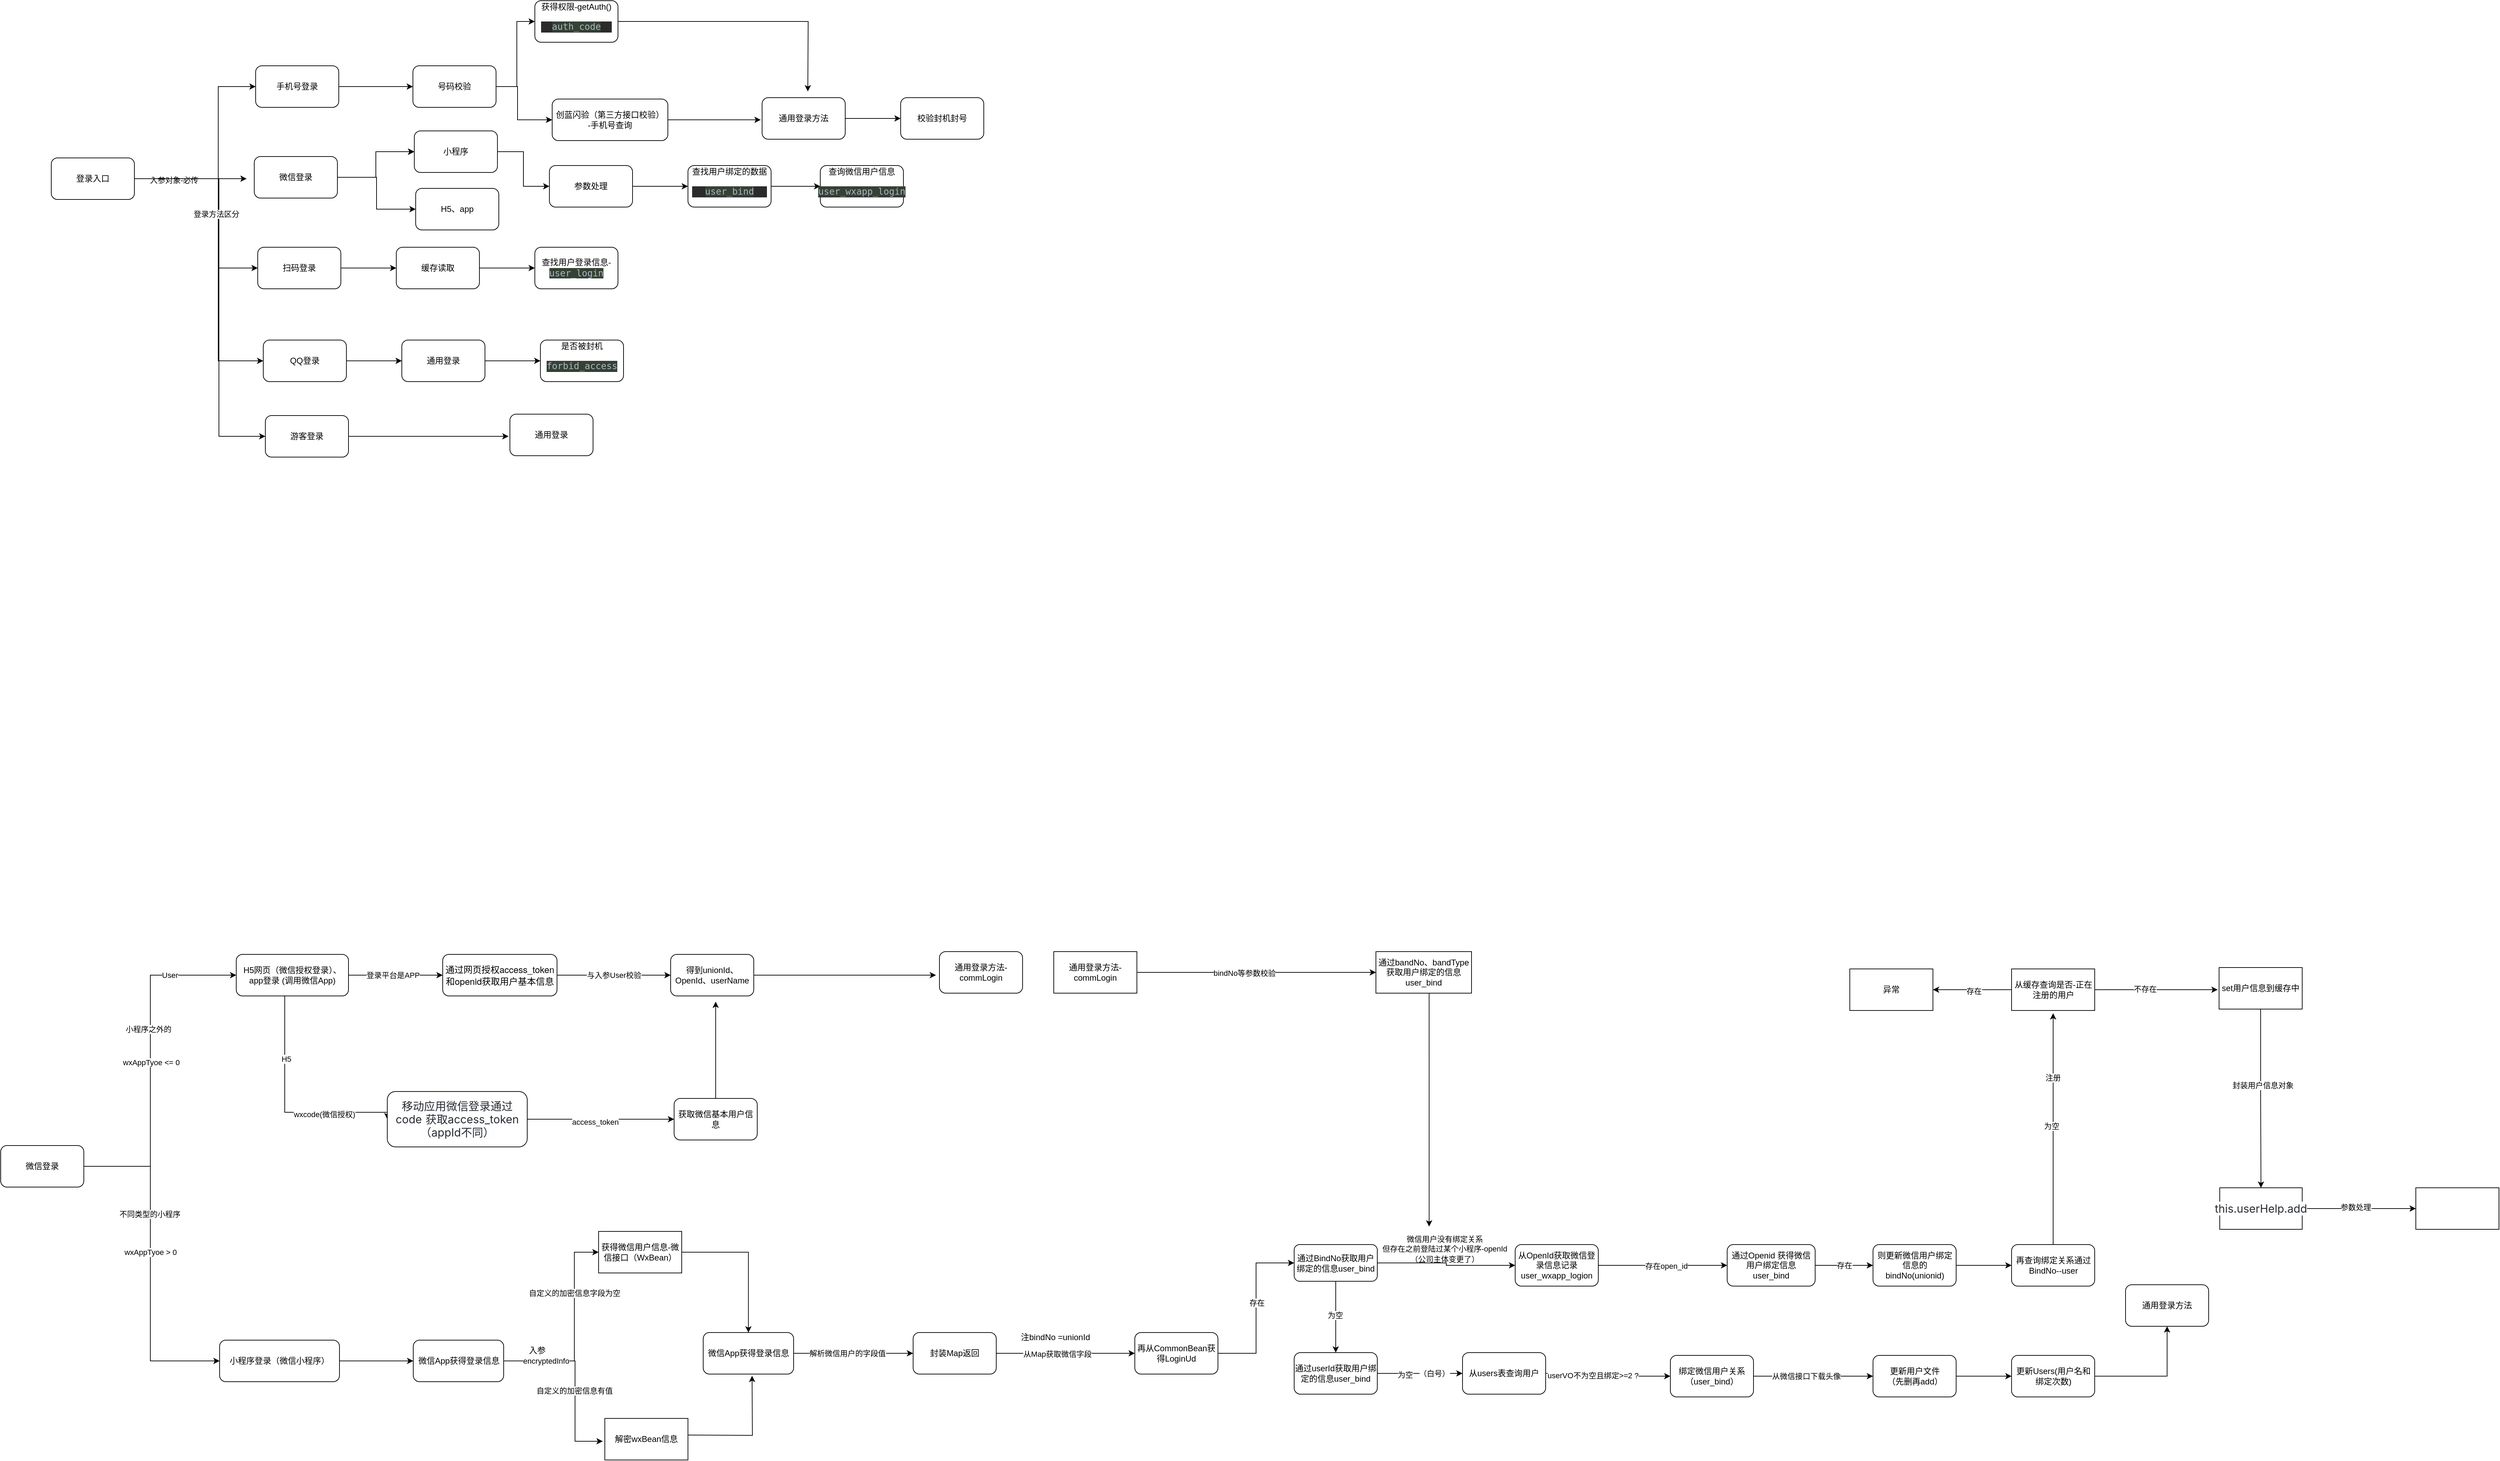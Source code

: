 <mxfile version="24.4.4" type="github">
  <diagram name="第 1 页" id="IZgFfTSHIUC8vvN_eHqE">
    <mxGraphModel dx="3585" dy="1965" grid="0" gridSize="10" guides="1" tooltips="1" connect="1" arrows="1" fold="1" page="0" pageScale="1" pageWidth="827" pageHeight="1169" math="0" shadow="0">
      <root>
        <mxCell id="0" />
        <mxCell id="1" parent="0" />
        <mxCell id="s-7A4ezLg-ZEzOZGVY8U-5" style="edgeStyle=orthogonalEdgeStyle;rounded=0;orthogonalLoop=1;jettySize=auto;html=1;entryX=0;entryY=0.5;entryDx=0;entryDy=0;" edge="1" parent="1" source="s-7A4ezLg-ZEzOZGVY8U-1" target="s-7A4ezLg-ZEzOZGVY8U-2">
          <mxGeometry relative="1" as="geometry">
            <Array as="points">
              <mxPoint x="358" y="349" />
              <mxPoint x="358" y="216" />
            </Array>
          </mxGeometry>
        </mxCell>
        <mxCell id="s-7A4ezLg-ZEzOZGVY8U-6" value="入参对象-必传" style="edgeLabel;html=1;align=center;verticalAlign=middle;resizable=0;points=[];" vertex="1" connectable="0" parent="s-7A4ezLg-ZEzOZGVY8U-5">
          <mxGeometry x="-0.636" y="3" relative="1" as="geometry">
            <mxPoint x="1" y="5" as="offset" />
          </mxGeometry>
        </mxCell>
        <mxCell id="s-7A4ezLg-ZEzOZGVY8U-9" style="edgeStyle=orthogonalEdgeStyle;rounded=0;orthogonalLoop=1;jettySize=auto;html=1;" edge="1" parent="1" source="s-7A4ezLg-ZEzOZGVY8U-1">
          <mxGeometry relative="1" as="geometry">
            <mxPoint x="399" y="349" as="targetPoint" />
          </mxGeometry>
        </mxCell>
        <mxCell id="s-7A4ezLg-ZEzOZGVY8U-11" style="edgeStyle=orthogonalEdgeStyle;rounded=0;orthogonalLoop=1;jettySize=auto;html=1;entryX=0;entryY=0.5;entryDx=0;entryDy=0;" edge="1" parent="1" source="s-7A4ezLg-ZEzOZGVY8U-1" target="s-7A4ezLg-ZEzOZGVY8U-10">
          <mxGeometry relative="1" as="geometry">
            <Array as="points">
              <mxPoint x="358" y="349" />
              <mxPoint x="358" y="478" />
            </Array>
          </mxGeometry>
        </mxCell>
        <mxCell id="s-7A4ezLg-ZEzOZGVY8U-14" style="edgeStyle=orthogonalEdgeStyle;rounded=0;orthogonalLoop=1;jettySize=auto;html=1;entryX=0;entryY=0.5;entryDx=0;entryDy=0;" edge="1" parent="1" source="s-7A4ezLg-ZEzOZGVY8U-1" target="s-7A4ezLg-ZEzOZGVY8U-12">
          <mxGeometry relative="1" as="geometry">
            <Array as="points">
              <mxPoint x="358" y="349" />
              <mxPoint x="358" y="612" />
            </Array>
          </mxGeometry>
        </mxCell>
        <mxCell id="s-7A4ezLg-ZEzOZGVY8U-15" style="edgeStyle=orthogonalEdgeStyle;rounded=0;orthogonalLoop=1;jettySize=auto;html=1;entryX=0;entryY=0.5;entryDx=0;entryDy=0;" edge="1" parent="1" source="s-7A4ezLg-ZEzOZGVY8U-1" target="s-7A4ezLg-ZEzOZGVY8U-13">
          <mxGeometry relative="1" as="geometry">
            <Array as="points">
              <mxPoint x="359" y="349" />
              <mxPoint x="359" y="721" />
            </Array>
          </mxGeometry>
        </mxCell>
        <mxCell id="s-7A4ezLg-ZEzOZGVY8U-37" value="登录方法区分" style="edgeLabel;html=1;align=center;verticalAlign=middle;resizable=0;points=[];" vertex="1" connectable="0" parent="s-7A4ezLg-ZEzOZGVY8U-15">
          <mxGeometry x="-0.383" y="-4" relative="1" as="geometry">
            <mxPoint as="offset" />
          </mxGeometry>
        </mxCell>
        <mxCell id="s-7A4ezLg-ZEzOZGVY8U-1" value="登录入口" style="rounded=1;whiteSpace=wrap;html=1;" vertex="1" parent="1">
          <mxGeometry x="117" y="319" width="120" height="60" as="geometry" />
        </mxCell>
        <mxCell id="s-7A4ezLg-ZEzOZGVY8U-17" value="" style="edgeStyle=orthogonalEdgeStyle;rounded=0;orthogonalLoop=1;jettySize=auto;html=1;" edge="1" parent="1" source="s-7A4ezLg-ZEzOZGVY8U-2" target="s-7A4ezLg-ZEzOZGVY8U-16">
          <mxGeometry relative="1" as="geometry" />
        </mxCell>
        <object label="手机号登录" commonLoginByPhone="手机登录方法入口" id="s-7A4ezLg-ZEzOZGVY8U-2">
          <mxCell style="whiteSpace=wrap;html=1;rounded=1;" vertex="1" parent="1">
            <mxGeometry x="412" y="186" width="120" height="60" as="geometry" />
          </mxCell>
        </object>
        <mxCell id="s-7A4ezLg-ZEzOZGVY8U-22" value="" style="edgeStyle=orthogonalEdgeStyle;rounded=0;orthogonalLoop=1;jettySize=auto;html=1;" edge="1" parent="1" source="s-7A4ezLg-ZEzOZGVY8U-8" target="s-7A4ezLg-ZEzOZGVY8U-21">
          <mxGeometry relative="1" as="geometry" />
        </mxCell>
        <mxCell id="s-7A4ezLg-ZEzOZGVY8U-23" value="" style="edgeStyle=orthogonalEdgeStyle;rounded=0;orthogonalLoop=1;jettySize=auto;html=1;" edge="1" parent="1" source="s-7A4ezLg-ZEzOZGVY8U-8" target="s-7A4ezLg-ZEzOZGVY8U-21">
          <mxGeometry relative="1" as="geometry" />
        </mxCell>
        <mxCell id="s-7A4ezLg-ZEzOZGVY8U-24" value="" style="edgeStyle=orthogonalEdgeStyle;rounded=0;orthogonalLoop=1;jettySize=auto;html=1;" edge="1" parent="1" source="s-7A4ezLg-ZEzOZGVY8U-8" target="s-7A4ezLg-ZEzOZGVY8U-21">
          <mxGeometry relative="1" as="geometry" />
        </mxCell>
        <mxCell id="s-7A4ezLg-ZEzOZGVY8U-26" style="edgeStyle=orthogonalEdgeStyle;rounded=0;orthogonalLoop=1;jettySize=auto;html=1;entryX=0;entryY=0.5;entryDx=0;entryDy=0;" edge="1" parent="1" source="s-7A4ezLg-ZEzOZGVY8U-8" target="s-7A4ezLg-ZEzOZGVY8U-25">
          <mxGeometry relative="1" as="geometry" />
        </mxCell>
        <mxCell id="s-7A4ezLg-ZEzOZGVY8U-8" value="微信登录" style="rounded=1;whiteSpace=wrap;html=1;" vertex="1" parent="1">
          <mxGeometry x="410" y="317" width="120" height="60" as="geometry" />
        </mxCell>
        <mxCell id="s-7A4ezLg-ZEzOZGVY8U-30" value="" style="edgeStyle=orthogonalEdgeStyle;rounded=0;orthogonalLoop=1;jettySize=auto;html=1;" edge="1" parent="1" source="s-7A4ezLg-ZEzOZGVY8U-10" target="s-7A4ezLg-ZEzOZGVY8U-29">
          <mxGeometry relative="1" as="geometry" />
        </mxCell>
        <mxCell id="s-7A4ezLg-ZEzOZGVY8U-10" value="扫码登录" style="rounded=1;whiteSpace=wrap;html=1;" vertex="1" parent="1">
          <mxGeometry x="415" y="448" width="120" height="60" as="geometry" />
        </mxCell>
        <mxCell id="s-7A4ezLg-ZEzOZGVY8U-34" value="" style="edgeStyle=orthogonalEdgeStyle;rounded=0;orthogonalLoop=1;jettySize=auto;html=1;" edge="1" parent="1" source="s-7A4ezLg-ZEzOZGVY8U-12" target="s-7A4ezLg-ZEzOZGVY8U-33">
          <mxGeometry relative="1" as="geometry" />
        </mxCell>
        <mxCell id="s-7A4ezLg-ZEzOZGVY8U-12" value="QQ登录" style="rounded=1;whiteSpace=wrap;html=1;" vertex="1" parent="1">
          <mxGeometry x="423" y="582" width="120" height="60" as="geometry" />
        </mxCell>
        <mxCell id="s-7A4ezLg-ZEzOZGVY8U-38" style="edgeStyle=orthogonalEdgeStyle;rounded=0;orthogonalLoop=1;jettySize=auto;html=1;" edge="1" parent="1" source="s-7A4ezLg-ZEzOZGVY8U-13">
          <mxGeometry relative="1" as="geometry">
            <mxPoint x="777" y="721" as="targetPoint" />
          </mxGeometry>
        </mxCell>
        <mxCell id="s-7A4ezLg-ZEzOZGVY8U-13" value="游客登录" style="rounded=1;whiteSpace=wrap;html=1;" vertex="1" parent="1">
          <mxGeometry x="426" y="691" width="120" height="60" as="geometry" />
        </mxCell>
        <mxCell id="s-7A4ezLg-ZEzOZGVY8U-19" value="" style="edgeStyle=orthogonalEdgeStyle;rounded=0;orthogonalLoop=1;jettySize=auto;html=1;" edge="1" parent="1" source="s-7A4ezLg-ZEzOZGVY8U-16" target="s-7A4ezLg-ZEzOZGVY8U-18">
          <mxGeometry relative="1" as="geometry">
            <Array as="points">
              <mxPoint x="789" y="216" />
              <mxPoint x="789" y="122" />
            </Array>
          </mxGeometry>
        </mxCell>
        <mxCell id="s-7A4ezLg-ZEzOZGVY8U-41" style="edgeStyle=orthogonalEdgeStyle;rounded=0;orthogonalLoop=1;jettySize=auto;html=1;" edge="1" parent="1" source="s-7A4ezLg-ZEzOZGVY8U-16" target="s-7A4ezLg-ZEzOZGVY8U-40">
          <mxGeometry relative="1" as="geometry">
            <Array as="points">
              <mxPoint x="790" y="216" />
              <mxPoint x="790" y="264" />
            </Array>
          </mxGeometry>
        </mxCell>
        <mxCell id="s-7A4ezLg-ZEzOZGVY8U-16" value="号码校验" style="whiteSpace=wrap;html=1;rounded=1;" vertex="1" parent="1">
          <mxGeometry x="639" y="186" width="120" height="60" as="geometry" />
        </mxCell>
        <mxCell id="s-7A4ezLg-ZEzOZGVY8U-42" style="edgeStyle=orthogonalEdgeStyle;rounded=0;orthogonalLoop=1;jettySize=auto;html=1;" edge="1" parent="1" source="s-7A4ezLg-ZEzOZGVY8U-18">
          <mxGeometry relative="1" as="geometry">
            <mxPoint x="1209" y="223" as="targetPoint" />
          </mxGeometry>
        </mxCell>
        <mxCell id="s-7A4ezLg-ZEzOZGVY8U-18" value="获得权限-getAuth()&lt;br&gt;&lt;pre style=&quot;background-color:#2b2b2b;color:#a9b7c6;font-family:&#39;JetBrains Mono&#39;,monospace;font-size:9.8pt;&quot;&gt;&lt;span style=&quot;background-color:#364135;&quot;&gt;auth_code&lt;/span&gt;&lt;/pre&gt;" style="whiteSpace=wrap;html=1;rounded=1;" vertex="1" parent="1">
          <mxGeometry x="815" y="92" width="120" height="60" as="geometry" />
        </mxCell>
        <mxCell id="s-7A4ezLg-ZEzOZGVY8U-28" value="" style="edgeStyle=orthogonalEdgeStyle;rounded=0;orthogonalLoop=1;jettySize=auto;html=1;" edge="1" parent="1" source="s-7A4ezLg-ZEzOZGVY8U-21" target="s-7A4ezLg-ZEzOZGVY8U-27">
          <mxGeometry relative="1" as="geometry" />
        </mxCell>
        <mxCell id="s-7A4ezLg-ZEzOZGVY8U-21" value="小程序" style="whiteSpace=wrap;html=1;rounded=1;" vertex="1" parent="1">
          <mxGeometry x="641" y="280" width="120" height="60" as="geometry" />
        </mxCell>
        <mxCell id="s-7A4ezLg-ZEzOZGVY8U-25" value="H5、app" style="whiteSpace=wrap;html=1;rounded=1;" vertex="1" parent="1">
          <mxGeometry x="643" y="363" width="120" height="60" as="geometry" />
        </mxCell>
        <mxCell id="s-7A4ezLg-ZEzOZGVY8U-48" value="" style="edgeStyle=orthogonalEdgeStyle;rounded=0;orthogonalLoop=1;jettySize=auto;html=1;" edge="1" parent="1" source="s-7A4ezLg-ZEzOZGVY8U-27" target="s-7A4ezLg-ZEzOZGVY8U-47">
          <mxGeometry relative="1" as="geometry" />
        </mxCell>
        <mxCell id="s-7A4ezLg-ZEzOZGVY8U-27" value="参数处理" style="whiteSpace=wrap;html=1;rounded=1;" vertex="1" parent="1">
          <mxGeometry x="836" y="330" width="120" height="60" as="geometry" />
        </mxCell>
        <mxCell id="s-7A4ezLg-ZEzOZGVY8U-32" value="" style="edgeStyle=orthogonalEdgeStyle;rounded=0;orthogonalLoop=1;jettySize=auto;html=1;" edge="1" parent="1" source="s-7A4ezLg-ZEzOZGVY8U-29" target="s-7A4ezLg-ZEzOZGVY8U-31">
          <mxGeometry relative="1" as="geometry" />
        </mxCell>
        <mxCell id="s-7A4ezLg-ZEzOZGVY8U-29" value="缓存读取" style="whiteSpace=wrap;html=1;rounded=1;" vertex="1" parent="1">
          <mxGeometry x="615" y="448" width="120" height="60" as="geometry" />
        </mxCell>
        <mxCell id="s-7A4ezLg-ZEzOZGVY8U-31" value="查找用户登录信息-&lt;span style=&quot;background-color: rgb(54, 65, 53); color: rgb(169, 183, 198); font-family: &amp;quot;JetBrains Mono&amp;quot;, monospace; font-size: 9.8pt;&quot;&gt;user_login&lt;/span&gt;" style="whiteSpace=wrap;html=1;rounded=1;" vertex="1" parent="1">
          <mxGeometry x="815" y="448" width="120" height="60" as="geometry" />
        </mxCell>
        <mxCell id="s-7A4ezLg-ZEzOZGVY8U-36" value="" style="edgeStyle=orthogonalEdgeStyle;rounded=0;orthogonalLoop=1;jettySize=auto;html=1;" edge="1" parent="1" source="s-7A4ezLg-ZEzOZGVY8U-33" target="s-7A4ezLg-ZEzOZGVY8U-35">
          <mxGeometry relative="1" as="geometry" />
        </mxCell>
        <object label="通用登录" appUserService.commonLogin="公共、通用登录方法" id="s-7A4ezLg-ZEzOZGVY8U-33">
          <mxCell style="whiteSpace=wrap;html=1;rounded=1;" vertex="1" parent="1">
            <mxGeometry x="623" y="582" width="120" height="60" as="geometry" />
          </mxCell>
        </object>
        <object label="是否被封机&lt;div&gt;&lt;pre style=&quot;background-color:#2b2b2b;color:#a9b7c6;font-family:&#39;JetBrains Mono&#39;,monospace;font-size:9.8pt;&quot;&gt;&lt;span style=&quot;background-color:#364135;&quot;&gt;forbid_access&lt;/span&gt;&lt;/pre&gt;&lt;/div&gt;" appUserService.existForbidAccess="查询是否被封机" id="s-7A4ezLg-ZEzOZGVY8U-35">
          <mxCell style="whiteSpace=wrap;html=1;rounded=1;" vertex="1" parent="1">
            <mxGeometry x="823" y="582" width="120" height="60" as="geometry" />
          </mxCell>
        </object>
        <object label="通用登录" appUserService.commonLogin="公共、通用登录方法" id="s-7A4ezLg-ZEzOZGVY8U-39">
          <mxCell style="whiteSpace=wrap;html=1;rounded=1;" vertex="1" parent="1">
            <mxGeometry x="779" y="689" width="120" height="60" as="geometry" />
          </mxCell>
        </object>
        <mxCell id="s-7A4ezLg-ZEzOZGVY8U-43" style="edgeStyle=orthogonalEdgeStyle;rounded=0;orthogonalLoop=1;jettySize=auto;html=1;" edge="1" parent="1" source="s-7A4ezLg-ZEzOZGVY8U-40">
          <mxGeometry relative="1" as="geometry">
            <mxPoint x="1141" y="264" as="targetPoint" />
          </mxGeometry>
        </mxCell>
        <mxCell id="s-7A4ezLg-ZEzOZGVY8U-40" value="创蓝闪验（第三方接口校验）&lt;br&gt;-手机号查询" style="whiteSpace=wrap;html=1;rounded=1;" vertex="1" parent="1">
          <mxGeometry x="840" y="234" width="167" height="60" as="geometry" />
        </mxCell>
        <mxCell id="s-7A4ezLg-ZEzOZGVY8U-46" value="" style="edgeStyle=orthogonalEdgeStyle;rounded=0;orthogonalLoop=1;jettySize=auto;html=1;" edge="1" parent="1" source="s-7A4ezLg-ZEzOZGVY8U-44" target="s-7A4ezLg-ZEzOZGVY8U-45">
          <mxGeometry relative="1" as="geometry" />
        </mxCell>
        <mxCell id="s-7A4ezLg-ZEzOZGVY8U-44" value="通用登录方法" style="whiteSpace=wrap;html=1;rounded=1;" vertex="1" parent="1">
          <mxGeometry x="1143" y="232" width="120" height="60" as="geometry" />
        </mxCell>
        <mxCell id="s-7A4ezLg-ZEzOZGVY8U-45" value="校验封机封号" style="whiteSpace=wrap;html=1;rounded=1;" vertex="1" parent="1">
          <mxGeometry x="1343" y="232" width="120" height="60" as="geometry" />
        </mxCell>
        <mxCell id="s-7A4ezLg-ZEzOZGVY8U-50" value="" style="edgeStyle=orthogonalEdgeStyle;rounded=0;orthogonalLoop=1;jettySize=auto;html=1;" edge="1" parent="1" source="s-7A4ezLg-ZEzOZGVY8U-47" target="s-7A4ezLg-ZEzOZGVY8U-49">
          <mxGeometry relative="1" as="geometry" />
        </mxCell>
        <mxCell id="s-7A4ezLg-ZEzOZGVY8U-47" value="查找用户绑定的数据&lt;br&gt;&lt;pre style=&quot;background-color:#2b2b2b;color:#a9b7c6;font-family:&#39;JetBrains Mono&#39;,monospace;font-size:9.8pt;&quot;&gt;&lt;span style=&quot;background-color:#364135;&quot;&gt;user_bind&lt;/span&gt;&lt;/pre&gt;" style="whiteSpace=wrap;html=1;rounded=1;" vertex="1" parent="1">
          <mxGeometry x="1036" y="330" width="120" height="60" as="geometry" />
        </mxCell>
        <mxCell id="s-7A4ezLg-ZEzOZGVY8U-49" value="查询微信用户信息&lt;div&gt;&lt;pre style=&quot;background-color:#2b2b2b;color:#a9b7c6;font-family:&#39;JetBrains Mono&#39;,monospace;font-size:9.8pt;&quot;&gt;&lt;span style=&quot;background-color:#364135;&quot;&gt;user_wxapp_login&lt;/span&gt;&lt;/pre&gt;&lt;/div&gt;" style="whiteSpace=wrap;html=1;rounded=1;" vertex="1" parent="1">
          <mxGeometry x="1227" y="330" width="120" height="60" as="geometry" />
        </mxCell>
        <mxCell id="s-7A4ezLg-ZEzOZGVY8U-53" style="edgeStyle=orthogonalEdgeStyle;rounded=0;orthogonalLoop=1;jettySize=auto;html=1;entryX=0;entryY=0.5;entryDx=0;entryDy=0;" edge="1" parent="1" source="s-7A4ezLg-ZEzOZGVY8U-51" target="s-7A4ezLg-ZEzOZGVY8U-55">
          <mxGeometry relative="1" as="geometry">
            <mxPoint x="370" y="1500" as="targetPoint" />
            <Array as="points">
              <mxPoint x="260" y="1775" />
              <mxPoint x="260" y="1499" />
            </Array>
          </mxGeometry>
        </mxCell>
        <mxCell id="s-7A4ezLg-ZEzOZGVY8U-58" value="wxAppTyoe &amp;lt;= 0" style="edgeLabel;html=1;align=center;verticalAlign=middle;resizable=0;points=[];" vertex="1" connectable="0" parent="s-7A4ezLg-ZEzOZGVY8U-53">
          <mxGeometry x="-0.113" y="1" relative="1" as="geometry">
            <mxPoint x="2" y="-26" as="offset" />
          </mxGeometry>
        </mxCell>
        <mxCell id="s-7A4ezLg-ZEzOZGVY8U-60" value="User" style="edgeLabel;html=1;align=center;verticalAlign=middle;resizable=0;points=[];" vertex="1" connectable="0" parent="s-7A4ezLg-ZEzOZGVY8U-53">
          <mxGeometry x="0.612" relative="1" as="geometry">
            <mxPoint as="offset" />
          </mxGeometry>
        </mxCell>
        <mxCell id="s-7A4ezLg-ZEzOZGVY8U-136" value="小程序之外的" style="edgeLabel;html=1;align=center;verticalAlign=middle;resizable=0;points=[];" vertex="1" connectable="0" parent="s-7A4ezLg-ZEzOZGVY8U-53">
          <mxGeometry x="0.032" y="1" relative="1" as="geometry">
            <mxPoint x="-2" y="-38" as="offset" />
          </mxGeometry>
        </mxCell>
        <mxCell id="s-7A4ezLg-ZEzOZGVY8U-141" style="edgeStyle=orthogonalEdgeStyle;rounded=0;orthogonalLoop=1;jettySize=auto;html=1;entryX=0;entryY=0.5;entryDx=0;entryDy=0;" edge="1" parent="1" source="s-7A4ezLg-ZEzOZGVY8U-51" target="s-7A4ezLg-ZEzOZGVY8U-54">
          <mxGeometry relative="1" as="geometry">
            <Array as="points">
              <mxPoint x="260" y="1775" />
              <mxPoint x="260" y="2056" />
            </Array>
          </mxGeometry>
        </mxCell>
        <mxCell id="s-7A4ezLg-ZEzOZGVY8U-143" value="wxAppTyoe &amp;gt; 0" style="edgeLabel;html=1;align=center;verticalAlign=middle;resizable=0;points=[];" vertex="1" connectable="0" parent="s-7A4ezLg-ZEzOZGVY8U-141">
          <mxGeometry x="-0.078" relative="1" as="geometry">
            <mxPoint as="offset" />
          </mxGeometry>
        </mxCell>
        <mxCell id="s-7A4ezLg-ZEzOZGVY8U-144" value="不同类型的小程序" style="edgeLabel;html=1;align=center;verticalAlign=middle;resizable=0;points=[];" vertex="1" connectable="0" parent="s-7A4ezLg-ZEzOZGVY8U-141">
          <mxGeometry x="-0.308" y="-1" relative="1" as="geometry">
            <mxPoint as="offset" />
          </mxGeometry>
        </mxCell>
        <mxCell id="s-7A4ezLg-ZEzOZGVY8U-51" value="微信登录" style="rounded=1;whiteSpace=wrap;html=1;" vertex="1" parent="1">
          <mxGeometry x="44" y="1745" width="120" height="60" as="geometry" />
        </mxCell>
        <mxCell id="s-7A4ezLg-ZEzOZGVY8U-62" value="" style="edgeStyle=orthogonalEdgeStyle;rounded=0;orthogonalLoop=1;jettySize=auto;html=1;" edge="1" parent="1" source="s-7A4ezLg-ZEzOZGVY8U-54" target="s-7A4ezLg-ZEzOZGVY8U-61">
          <mxGeometry relative="1" as="geometry" />
        </mxCell>
        <object label="小程序登录（微信小程序）" commonLoginWxappByWx="微信小程序" id="s-7A4ezLg-ZEzOZGVY8U-54">
          <mxCell style="rounded=1;whiteSpace=wrap;html=1;" vertex="1" parent="1">
            <mxGeometry x="360" y="2026" width="173" height="60" as="geometry" />
          </mxCell>
        </object>
        <mxCell id="s-7A4ezLg-ZEzOZGVY8U-120" value="" style="edgeStyle=orthogonalEdgeStyle;rounded=0;orthogonalLoop=1;jettySize=auto;html=1;" edge="1" parent="1" source="s-7A4ezLg-ZEzOZGVY8U-55" target="s-7A4ezLg-ZEzOZGVY8U-119">
          <mxGeometry relative="1" as="geometry" />
        </mxCell>
        <mxCell id="s-7A4ezLg-ZEzOZGVY8U-121" value="登录平台是APP" style="edgeLabel;html=1;align=center;verticalAlign=middle;resizable=0;points=[];" vertex="1" connectable="0" parent="s-7A4ezLg-ZEzOZGVY8U-120">
          <mxGeometry x="-0.067" relative="1" as="geometry">
            <mxPoint as="offset" />
          </mxGeometry>
        </mxCell>
        <mxCell id="s-7A4ezLg-ZEzOZGVY8U-124" style="edgeStyle=orthogonalEdgeStyle;rounded=0;orthogonalLoop=1;jettySize=auto;html=1;entryX=0;entryY=0.5;entryDx=0;entryDy=0;" edge="1" parent="1" source="s-7A4ezLg-ZEzOZGVY8U-55" target="s-7A4ezLg-ZEzOZGVY8U-126">
          <mxGeometry relative="1" as="geometry">
            <mxPoint x="486" y="1690" as="targetPoint" />
            <Array as="points">
              <mxPoint x="454" y="1697" />
            </Array>
          </mxGeometry>
        </mxCell>
        <mxCell id="s-7A4ezLg-ZEzOZGVY8U-127" value="wxcode(微信授权)" style="edgeLabel;html=1;align=center;verticalAlign=middle;resizable=0;points=[];" vertex="1" connectable="0" parent="s-7A4ezLg-ZEzOZGVY8U-124">
          <mxGeometry x="0.377" y="-3" relative="1" as="geometry">
            <mxPoint as="offset" />
          </mxGeometry>
        </mxCell>
        <mxCell id="s-7A4ezLg-ZEzOZGVY8U-128" value="H5" style="edgeLabel;html=1;align=center;verticalAlign=middle;resizable=0;points=[];" vertex="1" connectable="0" parent="s-7A4ezLg-ZEzOZGVY8U-124">
          <mxGeometry x="-0.442" y="2" relative="1" as="geometry">
            <mxPoint as="offset" />
          </mxGeometry>
        </mxCell>
        <object label="H5网页（微信授权登录）、app登录 (调用微信App)" commonLoginByWx="微信App登录" id="s-7A4ezLg-ZEzOZGVY8U-55">
          <mxCell style="rounded=1;whiteSpace=wrap;html=1;" vertex="1" parent="1">
            <mxGeometry x="384" y="1469" width="162" height="60" as="geometry" />
          </mxCell>
        </object>
        <mxCell id="s-7A4ezLg-ZEzOZGVY8U-64" value="" style="edgeStyle=orthogonalEdgeStyle;rounded=0;orthogonalLoop=1;jettySize=auto;html=1;" edge="1" parent="1" source="s-7A4ezLg-ZEzOZGVY8U-61" target="s-7A4ezLg-ZEzOZGVY8U-63">
          <mxGeometry relative="1" as="geometry">
            <Array as="points">
              <mxPoint x="872" y="2056" />
              <mxPoint x="872" y="1899" />
            </Array>
          </mxGeometry>
        </mxCell>
        <mxCell id="s-7A4ezLg-ZEzOZGVY8U-66" value="自定义的加密信息字段为空" style="edgeLabel;html=1;align=center;verticalAlign=middle;resizable=0;points=[];" vertex="1" connectable="0" parent="s-7A4ezLg-ZEzOZGVY8U-64">
          <mxGeometry x="0.368" relative="1" as="geometry">
            <mxPoint y="1" as="offset" />
          </mxGeometry>
        </mxCell>
        <mxCell id="s-7A4ezLg-ZEzOZGVY8U-65" style="edgeStyle=orthogonalEdgeStyle;rounded=0;orthogonalLoop=1;jettySize=auto;html=1;" edge="1" parent="1" source="s-7A4ezLg-ZEzOZGVY8U-61">
          <mxGeometry relative="1" as="geometry">
            <mxPoint x="913" y="2172" as="targetPoint" />
            <Array as="points">
              <mxPoint x="873" y="2056" />
              <mxPoint x="873" y="2172" />
            </Array>
          </mxGeometry>
        </mxCell>
        <mxCell id="s-7A4ezLg-ZEzOZGVY8U-68" value="encryptedInfo" style="edgeLabel;html=1;align=center;verticalAlign=middle;resizable=0;points=[];" vertex="1" connectable="0" parent="s-7A4ezLg-ZEzOZGVY8U-65">
          <mxGeometry x="-0.533" relative="1" as="geometry">
            <mxPoint as="offset" />
          </mxGeometry>
        </mxCell>
        <mxCell id="s-7A4ezLg-ZEzOZGVY8U-69" value="自定义的加密信息有值" style="edgeLabel;html=1;align=center;verticalAlign=middle;resizable=0;points=[];" vertex="1" connectable="0" parent="s-7A4ezLg-ZEzOZGVY8U-65">
          <mxGeometry x="0.127" y="-1" relative="1" as="geometry">
            <mxPoint as="offset" />
          </mxGeometry>
        </mxCell>
        <object label="微信App获得登录信息" getWxAppLoginMap="获取微信小程序登录Map" id="s-7A4ezLg-ZEzOZGVY8U-61">
          <mxCell style="whiteSpace=wrap;html=1;rounded=1;" vertex="1" parent="1">
            <mxGeometry x="639.5" y="2026" width="130.5" height="60" as="geometry" />
          </mxCell>
        </object>
        <mxCell id="s-7A4ezLg-ZEzOZGVY8U-73" style="edgeStyle=orthogonalEdgeStyle;rounded=0;orthogonalLoop=1;jettySize=auto;html=1;" edge="1" parent="1" source="s-7A4ezLg-ZEzOZGVY8U-63" target="s-7A4ezLg-ZEzOZGVY8U-72">
          <mxGeometry relative="1" as="geometry" />
        </mxCell>
        <object label="获得微信用户信息-微信接口（WxBean）" getWxAppOpenId="微信接口获得OpenId" id="s-7A4ezLg-ZEzOZGVY8U-63">
          <mxCell style="whiteSpace=wrap;html=1;rounded=1;arcSize=0;" vertex="1" parent="1">
            <mxGeometry x="907" y="1869" width="120" height="60" as="geometry" />
          </mxCell>
        </object>
        <mxCell id="s-7A4ezLg-ZEzOZGVY8U-74" style="edgeStyle=orthogonalEdgeStyle;rounded=0;orthogonalLoop=1;jettySize=auto;html=1;" edge="1" parent="1">
          <mxGeometry relative="1" as="geometry">
            <mxPoint x="1128.529" y="2077.471" as="targetPoint" />
            <mxPoint x="1035" y="2163" as="sourcePoint" />
          </mxGeometry>
        </mxCell>
        <object label="解密wxBean信息" getWxAppOpenId="" id="s-7A4ezLg-ZEzOZGVY8U-70">
          <mxCell style="whiteSpace=wrap;html=1;rounded=1;arcSize=0;" vertex="1" parent="1">
            <mxGeometry x="916" y="2139" width="120" height="60" as="geometry" />
          </mxCell>
        </object>
        <mxCell id="s-7A4ezLg-ZEzOZGVY8U-77" value="解析微信用户的字段值" style="edgeStyle=orthogonalEdgeStyle;rounded=0;orthogonalLoop=1;jettySize=auto;html=1;" edge="1" parent="1" source="s-7A4ezLg-ZEzOZGVY8U-72" target="s-7A4ezLg-ZEzOZGVY8U-76">
          <mxGeometry x="-0.101" relative="1" as="geometry">
            <mxPoint as="offset" />
          </mxGeometry>
        </mxCell>
        <object label="微信App获得登录信息" id="s-7A4ezLg-ZEzOZGVY8U-72">
          <mxCell style="whiteSpace=wrap;html=1;rounded=1;" vertex="1" parent="1">
            <mxGeometry x="1058" y="2015" width="130.5" height="60" as="geometry" />
          </mxCell>
        </object>
        <mxCell id="s-7A4ezLg-ZEzOZGVY8U-80" value="" style="edgeStyle=orthogonalEdgeStyle;rounded=0;orthogonalLoop=1;jettySize=auto;html=1;" edge="1" parent="1" source="s-7A4ezLg-ZEzOZGVY8U-76" target="s-7A4ezLg-ZEzOZGVY8U-79">
          <mxGeometry relative="1" as="geometry" />
        </mxCell>
        <mxCell id="s-7A4ezLg-ZEzOZGVY8U-81" value="从Map获取微信字段" style="edgeLabel;html=1;align=center;verticalAlign=middle;resizable=0;points=[];" vertex="1" connectable="0" parent="s-7A4ezLg-ZEzOZGVY8U-80">
          <mxGeometry x="-0.125" y="-1" relative="1" as="geometry">
            <mxPoint as="offset" />
          </mxGeometry>
        </mxCell>
        <mxCell id="s-7A4ezLg-ZEzOZGVY8U-76" value="封装Map返回" style="whiteSpace=wrap;html=1;rounded=1;" vertex="1" parent="1">
          <mxGeometry x="1361" y="2015" width="120" height="60" as="geometry" />
        </mxCell>
        <mxCell id="s-7A4ezLg-ZEzOZGVY8U-83" style="edgeStyle=orthogonalEdgeStyle;rounded=0;orthogonalLoop=1;jettySize=auto;html=1;entryX=0;entryY=0.5;entryDx=0;entryDy=0;" edge="1" parent="1" source="s-7A4ezLg-ZEzOZGVY8U-79" target="s-7A4ezLg-ZEzOZGVY8U-84">
          <mxGeometry relative="1" as="geometry">
            <mxPoint x="1857" y="1919" as="targetPoint" />
          </mxGeometry>
        </mxCell>
        <mxCell id="s-7A4ezLg-ZEzOZGVY8U-85" value="存在" style="edgeLabel;html=1;align=center;verticalAlign=middle;resizable=0;points=[];" vertex="1" connectable="0" parent="s-7A4ezLg-ZEzOZGVY8U-83">
          <mxGeometry x="0.065" y="-1" relative="1" as="geometry">
            <mxPoint as="offset" />
          </mxGeometry>
        </mxCell>
        <mxCell id="s-7A4ezLg-ZEzOZGVY8U-79" value="再从CommonBean获得LoginUd" style="whiteSpace=wrap;html=1;rounded=1;" vertex="1" parent="1">
          <mxGeometry x="1681" y="2015" width="120" height="60" as="geometry" />
        </mxCell>
        <mxCell id="s-7A4ezLg-ZEzOZGVY8U-82" value="注bindNo =unionId" style="text;html=1;align=center;verticalAlign=middle;resizable=0;points=[];autosize=1;strokeColor=none;fillColor=none;" vertex="1" parent="1">
          <mxGeometry x="1507" y="2009" width="118" height="26" as="geometry" />
        </mxCell>
        <mxCell id="s-7A4ezLg-ZEzOZGVY8U-88" value="" style="edgeStyle=orthogonalEdgeStyle;rounded=0;orthogonalLoop=1;jettySize=auto;html=1;" edge="1" parent="1" source="s-7A4ezLg-ZEzOZGVY8U-84" target="s-7A4ezLg-ZEzOZGVY8U-87">
          <mxGeometry relative="1" as="geometry" />
        </mxCell>
        <mxCell id="s-7A4ezLg-ZEzOZGVY8U-102" value="" style="edgeStyle=orthogonalEdgeStyle;rounded=0;orthogonalLoop=1;jettySize=auto;html=1;" edge="1" parent="1" source="s-7A4ezLg-ZEzOZGVY8U-84" target="s-7A4ezLg-ZEzOZGVY8U-101">
          <mxGeometry relative="1" as="geometry" />
        </mxCell>
        <mxCell id="s-7A4ezLg-ZEzOZGVY8U-104" value="为空" style="edgeLabel;html=1;align=center;verticalAlign=middle;resizable=0;points=[];" vertex="1" connectable="0" parent="s-7A4ezLg-ZEzOZGVY8U-102">
          <mxGeometry x="-0.039" y="-1" relative="1" as="geometry">
            <mxPoint y="-1" as="offset" />
          </mxGeometry>
        </mxCell>
        <object label="通过BindNo获取用户绑定的信息user_bind" this.sysUserService.getBindUser="用户绑定信息User_bind" id="s-7A4ezLg-ZEzOZGVY8U-84">
          <mxCell style="rounded=1;whiteSpace=wrap;html=1;" vertex="1" parent="1">
            <mxGeometry x="1911" y="1888" width="120" height="53" as="geometry" />
          </mxCell>
        </object>
        <mxCell id="s-7A4ezLg-ZEzOZGVY8U-92" value="" style="edgeStyle=orthogonalEdgeStyle;rounded=0;orthogonalLoop=1;jettySize=auto;html=1;" edge="1" parent="1" source="s-7A4ezLg-ZEzOZGVY8U-87" target="s-7A4ezLg-ZEzOZGVY8U-91">
          <mxGeometry relative="1" as="geometry" />
        </mxCell>
        <mxCell id="s-7A4ezLg-ZEzOZGVY8U-93" value="存在open_id" style="edgeLabel;html=1;align=center;verticalAlign=middle;resizable=0;points=[];" vertex="1" connectable="0" parent="s-7A4ezLg-ZEzOZGVY8U-92">
          <mxGeometry x="0.051" y="-1" relative="1" as="geometry">
            <mxPoint as="offset" />
          </mxGeometry>
        </mxCell>
        <object label="从OpenId获取微信登录信息记录&lt;br&gt;user_wxapp_logion" this.userHelp.getWxAppLoginByOpenId="登录记录ByOpenId" id="s-7A4ezLg-ZEzOZGVY8U-87">
          <mxCell style="whiteSpace=wrap;html=1;rounded=1;" vertex="1" parent="1">
            <mxGeometry x="2230" y="1888" width="120" height="60" as="geometry" />
          </mxCell>
        </object>
        <mxCell id="s-7A4ezLg-ZEzOZGVY8U-90" value="&lt;span style=&quot;font-size: 11px;&quot;&gt;微信用户没有绑定关系&lt;br&gt;但存在之前登陆过某个小程序-openId&lt;br&gt;（公司主体变更了）&lt;/span&gt;" style="text;html=1;align=center;verticalAlign=middle;resizable=0;points=[];autosize=1;strokeColor=none;fillColor=none;" vertex="1" parent="1">
          <mxGeometry x="2029" y="1866" width="198" height="55" as="geometry" />
        </mxCell>
        <mxCell id="s-7A4ezLg-ZEzOZGVY8U-95" value="存在" style="edgeStyle=orthogonalEdgeStyle;rounded=0;orthogonalLoop=1;jettySize=auto;html=1;" edge="1" parent="1" source="s-7A4ezLg-ZEzOZGVY8U-91" target="s-7A4ezLg-ZEzOZGVY8U-94">
          <mxGeometry relative="1" as="geometry" />
        </mxCell>
        <object label="&lt;br&gt;通过Openid 获得微信用户绑定信息&lt;br&gt;user_bind&lt;div&gt;&lt;br&gt;&lt;/div&gt;" userHelp.getBindData="微信用户绑定关系" id="s-7A4ezLg-ZEzOZGVY8U-91">
          <mxCell style="whiteSpace=wrap;html=1;rounded=1;" vertex="1" parent="1">
            <mxGeometry x="2536" y="1888" width="127" height="60" as="geometry" />
          </mxCell>
        </object>
        <mxCell id="s-7A4ezLg-ZEzOZGVY8U-97" value="" style="edgeStyle=orthogonalEdgeStyle;rounded=0;orthogonalLoop=1;jettySize=auto;html=1;" edge="1" parent="1" source="s-7A4ezLg-ZEzOZGVY8U-94" target="s-7A4ezLg-ZEzOZGVY8U-96">
          <mxGeometry relative="1" as="geometry" />
        </mxCell>
        <mxCell id="s-7A4ezLg-ZEzOZGVY8U-94" value="则更新微信用户绑定信息的bindNo(unionid)" style="whiteSpace=wrap;html=1;rounded=1;" vertex="1" parent="1">
          <mxGeometry x="2746.5" y="1888" width="120" height="60" as="geometry" />
        </mxCell>
        <mxCell id="s-7A4ezLg-ZEzOZGVY8U-150" style="edgeStyle=orthogonalEdgeStyle;rounded=0;orthogonalLoop=1;jettySize=auto;html=1;" edge="1" parent="1" source="s-7A4ezLg-ZEzOZGVY8U-96">
          <mxGeometry relative="1" as="geometry">
            <mxPoint x="3006.5" y="1554" as="targetPoint" />
          </mxGeometry>
        </mxCell>
        <mxCell id="s-7A4ezLg-ZEzOZGVY8U-152" value="为空" style="edgeLabel;html=1;align=center;verticalAlign=middle;resizable=0;points=[];" vertex="1" connectable="0" parent="s-7A4ezLg-ZEzOZGVY8U-150">
          <mxGeometry x="0.028" y="3" relative="1" as="geometry">
            <mxPoint as="offset" />
          </mxGeometry>
        </mxCell>
        <mxCell id="s-7A4ezLg-ZEzOZGVY8U-158" value="注册" style="edgeLabel;html=1;align=center;verticalAlign=middle;resizable=0;points=[];" vertex="1" connectable="0" parent="s-7A4ezLg-ZEzOZGVY8U-150">
          <mxGeometry x="0.446" y="1" relative="1" as="geometry">
            <mxPoint as="offset" />
          </mxGeometry>
        </mxCell>
        <object label="再查询绑定关系通过BindNo--user" this.sysUserService.getBindUser="BindNo查询绑定关系" id="s-7A4ezLg-ZEzOZGVY8U-96">
          <mxCell style="whiteSpace=wrap;html=1;rounded=1;" vertex="1" parent="1">
            <mxGeometry x="2946.5" y="1888" width="120" height="60" as="geometry" />
          </mxCell>
        </object>
        <mxCell id="s-7A4ezLg-ZEzOZGVY8U-106" value="" style="edgeStyle=orthogonalEdgeStyle;rounded=0;orthogonalLoop=1;jettySize=auto;html=1;" edge="1" parent="1" source="s-7A4ezLg-ZEzOZGVY8U-101" target="s-7A4ezLg-ZEzOZGVY8U-105">
          <mxGeometry relative="1" as="geometry" />
        </mxCell>
        <mxCell id="s-7A4ezLg-ZEzOZGVY8U-107" value="为空" style="edgeLabel;html=1;align=center;verticalAlign=middle;resizable=0;points=[];" vertex="1" connectable="0" parent="s-7A4ezLg-ZEzOZGVY8U-106">
          <mxGeometry x="0.013" y="-1" relative="1" as="geometry">
            <mxPoint x="-23" y="1" as="offset" />
          </mxGeometry>
        </mxCell>
        <mxCell id="s-7A4ezLg-ZEzOZGVY8U-146" value="（白号）" style="edgeLabel;html=1;align=center;verticalAlign=middle;resizable=0;points=[];" vertex="1" connectable="0" parent="s-7A4ezLg-ZEzOZGVY8U-106">
          <mxGeometry x="0.337" y="-1" relative="1" as="geometry">
            <mxPoint y="-1" as="offset" />
          </mxGeometry>
        </mxCell>
        <object label="通过userId获取用户绑定的信息user_bind" appUserService.getExistDelBindData="userId查询" id="s-7A4ezLg-ZEzOZGVY8U-101">
          <mxCell style="whiteSpace=wrap;html=1;rounded=1;" vertex="1" parent="1">
            <mxGeometry x="1911" y="2044" width="120" height="60" as="geometry" />
          </mxCell>
        </object>
        <mxCell id="s-7A4ezLg-ZEzOZGVY8U-109" value="" style="edgeStyle=orthogonalEdgeStyle;rounded=0;orthogonalLoop=1;jettySize=auto;html=1;" edge="1" parent="1" source="s-7A4ezLg-ZEzOZGVY8U-105" target="s-7A4ezLg-ZEzOZGVY8U-108">
          <mxGeometry relative="1" as="geometry" />
        </mxCell>
        <mxCell id="s-7A4ezLg-ZEzOZGVY8U-110" value="userVO不为空且绑定&amp;gt;=2 ?" style="edgeLabel;html=1;align=center;verticalAlign=middle;resizable=0;points=[];" vertex="1" connectable="0" parent="s-7A4ezLg-ZEzOZGVY8U-109">
          <mxGeometry x="-0.268" y="-3" relative="1" as="geometry">
            <mxPoint as="offset" />
          </mxGeometry>
        </mxCell>
        <object label="从users表查询用户" this.sysUserService.getUserByUserId="Users表查询数据" id="s-7A4ezLg-ZEzOZGVY8U-105">
          <mxCell style="whiteSpace=wrap;html=1;rounded=1;" vertex="1" parent="1">
            <mxGeometry x="2154" y="2044" width="120" height="60" as="geometry" />
          </mxCell>
        </object>
        <mxCell id="s-7A4ezLg-ZEzOZGVY8U-112" value="" style="edgeStyle=orthogonalEdgeStyle;rounded=0;orthogonalLoop=1;jettySize=auto;html=1;" edge="1" parent="1" source="s-7A4ezLg-ZEzOZGVY8U-108" target="s-7A4ezLg-ZEzOZGVY8U-111">
          <mxGeometry relative="1" as="geometry" />
        </mxCell>
        <mxCell id="s-7A4ezLg-ZEzOZGVY8U-113" value="从微信接口下载头像" style="edgeLabel;html=1;align=center;verticalAlign=middle;resizable=0;points=[];" vertex="1" connectable="0" parent="s-7A4ezLg-ZEzOZGVY8U-112">
          <mxGeometry x="-0.432" relative="1" as="geometry">
            <mxPoint x="27" as="offset" />
          </mxGeometry>
        </mxCell>
        <object label="绑定微信用户关系（user_bind）" appUserService.bind="绑定关系" id="s-7A4ezLg-ZEzOZGVY8U-108">
          <mxCell style="whiteSpace=wrap;html=1;rounded=1;" vertex="1" parent="1">
            <mxGeometry x="2454" y="2048" width="120" height="60" as="geometry" />
          </mxCell>
        </object>
        <mxCell id="s-7A4ezLg-ZEzOZGVY8U-115" value="" style="edgeStyle=orthogonalEdgeStyle;rounded=0;orthogonalLoop=1;jettySize=auto;html=1;" edge="1" parent="1" source="s-7A4ezLg-ZEzOZGVY8U-111" target="s-7A4ezLg-ZEzOZGVY8U-114">
          <mxGeometry relative="1" as="geometry" />
        </mxCell>
        <object label="更新用户文件&lt;br&gt;（先删再add）" updUserBindInfo="更新绑定数据" id="s-7A4ezLg-ZEzOZGVY8U-111">
          <mxCell style="whiteSpace=wrap;html=1;rounded=1;" vertex="1" parent="1">
            <mxGeometry x="2746.5" y="2048" width="120" height="60" as="geometry" />
          </mxCell>
        </object>
        <mxCell id="s-7A4ezLg-ZEzOZGVY8U-118" value="" style="edgeStyle=orthogonalEdgeStyle;rounded=0;orthogonalLoop=1;jettySize=auto;html=1;" edge="1" parent="1" source="s-7A4ezLg-ZEzOZGVY8U-114" target="s-7A4ezLg-ZEzOZGVY8U-117">
          <mxGeometry relative="1" as="geometry" />
        </mxCell>
        <mxCell id="s-7A4ezLg-ZEzOZGVY8U-114" value="更新Users(用户名和绑定次数)" style="whiteSpace=wrap;html=1;rounded=1;" vertex="1" parent="1">
          <mxGeometry x="2946.5" y="2048" width="120" height="60" as="geometry" />
        </mxCell>
        <mxCell id="s-7A4ezLg-ZEzOZGVY8U-116" value="入参" style="text;html=1;align=center;verticalAlign=middle;resizable=0;points=[];autosize=1;strokeColor=none;fillColor=none;" vertex="1" parent="1">
          <mxGeometry x="797" y="2028" width="42" height="26" as="geometry" />
        </mxCell>
        <mxCell id="s-7A4ezLg-ZEzOZGVY8U-117" value="通用登录方法" style="whiteSpace=wrap;html=1;rounded=1;" vertex="1" parent="1">
          <mxGeometry x="3111" y="1946" width="120" height="60" as="geometry" />
        </mxCell>
        <mxCell id="s-7A4ezLg-ZEzOZGVY8U-123" value="与入参User校验" style="edgeStyle=orthogonalEdgeStyle;rounded=0;orthogonalLoop=1;jettySize=auto;html=1;" edge="1" parent="1" source="s-7A4ezLg-ZEzOZGVY8U-119" target="s-7A4ezLg-ZEzOZGVY8U-122">
          <mxGeometry relative="1" as="geometry" />
        </mxCell>
        <object label="&lt;span style=&quot;font-family: &amp;quot;PingFang SC&amp;quot;, &amp;quot;Microsoft YaHei&amp;quot;, &amp;quot;Helvetica Neue&amp;quot;, Helvetica, Arial, sans-serif; font-size: 13px; text-align: left;&quot;&gt;通过网页授权access_token和openid获取用户基本信息&lt;/span&gt;" WxUtil.getWxWebUserinfo="网页授权微信获取信息" id="s-7A4ezLg-ZEzOZGVY8U-119">
          <mxCell style="whiteSpace=wrap;html=1;rounded=1;" vertex="1" parent="1">
            <mxGeometry x="682" y="1469" width="165" height="60" as="geometry" />
          </mxCell>
        </object>
        <mxCell id="s-7A4ezLg-ZEzOZGVY8U-133" style="edgeStyle=orthogonalEdgeStyle;rounded=0;orthogonalLoop=1;jettySize=auto;html=1;" edge="1" parent="1" source="s-7A4ezLg-ZEzOZGVY8U-122">
          <mxGeometry relative="1" as="geometry">
            <mxPoint x="1394" y="1499" as="targetPoint" />
          </mxGeometry>
        </mxCell>
        <mxCell id="s-7A4ezLg-ZEzOZGVY8U-122" value="得到unionId、OpenId、userName" style="whiteSpace=wrap;html=1;rounded=1;" vertex="1" parent="1">
          <mxGeometry x="1011" y="1469" width="120" height="60" as="geometry" />
        </mxCell>
        <mxCell id="s-7A4ezLg-ZEzOZGVY8U-130" value="" style="edgeStyle=orthogonalEdgeStyle;rounded=0;orthogonalLoop=1;jettySize=auto;html=1;" edge="1" parent="1" source="s-7A4ezLg-ZEzOZGVY8U-126" target="s-7A4ezLg-ZEzOZGVY8U-129">
          <mxGeometry relative="1" as="geometry" />
        </mxCell>
        <mxCell id="s-7A4ezLg-ZEzOZGVY8U-131" value="access_token" style="edgeLabel;html=1;align=center;verticalAlign=middle;resizable=0;points=[];" vertex="1" connectable="0" parent="s-7A4ezLg-ZEzOZGVY8U-130">
          <mxGeometry x="-0.08" y="-4" relative="1" as="geometry">
            <mxPoint as="offset" />
          </mxGeometry>
        </mxCell>
        <object label="&lt;span style=&quot;caret-color: rgb(40, 44, 52); color: rgb(40, 44, 52); font-family: -apple-system, BlinkMacSystemFont, &amp;quot;Helvetica Neue&amp;quot;, Helvetica, &amp;quot;PingFang SC&amp;quot;, &amp;quot;Microsoft YaHei&amp;quot;, sans-serif; font-size: 16px; orphans: 4; text-align: justify; white-space-collapse: preserve; word-spacing: 0.8px; background-color: rgb(254, 254, 254);&quot;&gt;移动应用微信登录通过 code 获取access_token（appId不同）&lt;/span&gt;" WxUtil.getWxWebAccessToken="获得微信AccessToken" id="s-7A4ezLg-ZEzOZGVY8U-126">
          <mxCell style="rounded=1;whiteSpace=wrap;html=1;" vertex="1" parent="1">
            <mxGeometry x="602" y="1667" width="202" height="80" as="geometry" />
          </mxCell>
        </object>
        <mxCell id="s-7A4ezLg-ZEzOZGVY8U-132" style="edgeStyle=orthogonalEdgeStyle;rounded=0;orthogonalLoop=1;jettySize=auto;html=1;" edge="1" parent="1" source="s-7A4ezLg-ZEzOZGVY8U-129">
          <mxGeometry relative="1" as="geometry">
            <mxPoint x="1076" y="1537.211" as="targetPoint" />
          </mxGeometry>
        </mxCell>
        <mxCell id="s-7A4ezLg-ZEzOZGVY8U-129" value="获取微信基本用户信息" style="whiteSpace=wrap;html=1;rounded=1;" vertex="1" parent="1">
          <mxGeometry x="1016" y="1677" width="120" height="60" as="geometry" />
        </mxCell>
        <mxCell id="s-7A4ezLg-ZEzOZGVY8U-134" value="通用登录方法-commLogin" style="rounded=1;whiteSpace=wrap;html=1;" vertex="1" parent="1">
          <mxGeometry x="1399" y="1465" width="120" height="60" as="geometry" />
        </mxCell>
        <mxCell id="s-7A4ezLg-ZEzOZGVY8U-139" value="" style="edgeStyle=orthogonalEdgeStyle;rounded=0;orthogonalLoop=1;jettySize=auto;html=1;" edge="1" parent="1" source="s-7A4ezLg-ZEzOZGVY8U-137" target="s-7A4ezLg-ZEzOZGVY8U-138">
          <mxGeometry relative="1" as="geometry" />
        </mxCell>
        <mxCell id="s-7A4ezLg-ZEzOZGVY8U-140" value="bindNo等参数校验" style="edgeLabel;html=1;align=center;verticalAlign=middle;resizable=0;points=[];" vertex="1" connectable="0" parent="s-7A4ezLg-ZEzOZGVY8U-139">
          <mxGeometry x="-0.099" y="-1" relative="1" as="geometry">
            <mxPoint x="-1" as="offset" />
          </mxGeometry>
        </mxCell>
        <mxCell id="s-7A4ezLg-ZEzOZGVY8U-137" value="通用登录方法-commLogin" style="whiteSpace=wrap;html=1;" vertex="1" parent="1">
          <mxGeometry x="1564" y="1465" width="120" height="60" as="geometry" />
        </mxCell>
        <mxCell id="s-7A4ezLg-ZEzOZGVY8U-145" style="edgeStyle=orthogonalEdgeStyle;rounded=0;orthogonalLoop=1;jettySize=auto;html=1;entryX=0.388;entryY=-0.073;entryDx=0;entryDy=0;entryPerimeter=0;" edge="1" parent="1" target="s-7A4ezLg-ZEzOZGVY8U-90">
          <mxGeometry relative="1" as="geometry">
            <mxPoint x="2062" y="1848.25" as="targetPoint" />
            <mxPoint x="2103" y="1520" as="sourcePoint" />
            <Array as="points">
              <mxPoint x="2106" y="1520" />
            </Array>
          </mxGeometry>
        </mxCell>
        <object label="通过bandNo、bandType获取用户绑定的信息user_bind" userHelp.getBindUser="用户绑定信息" id="s-7A4ezLg-ZEzOZGVY8U-138">
          <mxCell style="whiteSpace=wrap;html=1;" vertex="1" parent="1">
            <mxGeometry x="2029" y="1465" width="138" height="60" as="geometry" />
          </mxCell>
        </object>
        <mxCell id="s-7A4ezLg-ZEzOZGVY8U-153" style="edgeStyle=orthogonalEdgeStyle;rounded=0;orthogonalLoop=1;jettySize=auto;html=1;" edge="1" parent="1" source="s-7A4ezLg-ZEzOZGVY8U-151">
          <mxGeometry relative="1" as="geometry">
            <mxPoint x="3244" y="1520" as="targetPoint" />
          </mxGeometry>
        </mxCell>
        <mxCell id="s-7A4ezLg-ZEzOZGVY8U-159" value="不存在" style="edgeLabel;html=1;align=center;verticalAlign=middle;resizable=0;points=[];" vertex="1" connectable="0" parent="s-7A4ezLg-ZEzOZGVY8U-153">
          <mxGeometry x="-0.19" y="1" relative="1" as="geometry">
            <mxPoint as="offset" />
          </mxGeometry>
        </mxCell>
        <mxCell id="s-7A4ezLg-ZEzOZGVY8U-155" value="" style="edgeStyle=orthogonalEdgeStyle;rounded=0;orthogonalLoop=1;jettySize=auto;html=1;" edge="1" parent="1" source="s-7A4ezLg-ZEzOZGVY8U-151" target="s-7A4ezLg-ZEzOZGVY8U-154">
          <mxGeometry relative="1" as="geometry" />
        </mxCell>
        <mxCell id="s-7A4ezLg-ZEzOZGVY8U-156" value="存在" style="edgeLabel;html=1;align=center;verticalAlign=middle;resizable=0;points=[];" vertex="1" connectable="0" parent="s-7A4ezLg-ZEzOZGVY8U-155">
          <mxGeometry x="-0.04" y="2" relative="1" as="geometry">
            <mxPoint as="offset" />
          </mxGeometry>
        </mxCell>
        <object label="从缓存查询是否-正在注册的用户" userHelp.existUserLoggingIn="缓存查询是是否存在注册户" id="s-7A4ezLg-ZEzOZGVY8U-151">
          <mxCell style="rounded=0;whiteSpace=wrap;html=1;" vertex="1" parent="1">
            <mxGeometry x="2946.5" y="1490" width="120" height="60" as="geometry" />
          </mxCell>
        </object>
        <mxCell id="s-7A4ezLg-ZEzOZGVY8U-154" value="异常" style="whiteSpace=wrap;html=1;rounded=0;" vertex="1" parent="1">
          <mxGeometry x="2713" y="1490" width="120" height="60" as="geometry" />
        </mxCell>
        <mxCell id="s-7A4ezLg-ZEzOZGVY8U-161" value="" style="edgeStyle=orthogonalEdgeStyle;rounded=0;orthogonalLoop=1;jettySize=auto;html=1;" edge="1" parent="1" source="s-7A4ezLg-ZEzOZGVY8U-157" target="s-7A4ezLg-ZEzOZGVY8U-160">
          <mxGeometry relative="1" as="geometry" />
        </mxCell>
        <mxCell id="s-7A4ezLg-ZEzOZGVY8U-162" value="封装用户信息对象" style="edgeLabel;html=1;align=center;verticalAlign=middle;resizable=0;points=[];" vertex="1" connectable="0" parent="s-7A4ezLg-ZEzOZGVY8U-161">
          <mxGeometry x="-0.141" y="3" relative="1" as="geometry">
            <mxPoint y="-1" as="offset" />
          </mxGeometry>
        </mxCell>
        <mxCell id="s-7A4ezLg-ZEzOZGVY8U-157" value="set用户信息到缓存中" style="rounded=0;whiteSpace=wrap;html=1;" vertex="1" parent="1">
          <mxGeometry x="3246" y="1488" width="120" height="60" as="geometry" />
        </mxCell>
        <mxCell id="s-7A4ezLg-ZEzOZGVY8U-165" value="" style="edgeStyle=orthogonalEdgeStyle;rounded=0;orthogonalLoop=1;jettySize=auto;html=1;" edge="1" parent="1" source="s-7A4ezLg-ZEzOZGVY8U-160" target="s-7A4ezLg-ZEzOZGVY8U-164">
          <mxGeometry relative="1" as="geometry" />
        </mxCell>
        <mxCell id="s-7A4ezLg-ZEzOZGVY8U-166" value="参数处理" style="edgeLabel;html=1;align=center;verticalAlign=middle;resizable=0;points=[];" vertex="1" connectable="0" parent="s-7A4ezLg-ZEzOZGVY8U-165">
          <mxGeometry x="-0.058" y="2" relative="1" as="geometry">
            <mxPoint as="offset" />
          </mxGeometry>
        </mxCell>
        <mxCell id="s-7A4ezLg-ZEzOZGVY8U-160" value="&lt;span style=&quot;caret-color: rgb(40, 44, 52); color: rgb(40, 44, 52); font-family: -apple-system, BlinkMacSystemFont, &amp;quot;Helvetica Neue&amp;quot;, Helvetica, &amp;quot;PingFang SC&amp;quot;, &amp;quot;Microsoft YaHei&amp;quot;, sans-serif; font-size: 16px; orphans: 4; text-align: justify; white-space-collapse: preserve; word-spacing: 0.8px; background-color: rgb(254, 254, 254);&quot;&gt;this.userHelp.add&lt;/span&gt;" style="whiteSpace=wrap;html=1;rounded=0;" vertex="1" parent="1">
          <mxGeometry x="3247" y="1806" width="119" height="60" as="geometry" />
        </mxCell>
        <mxCell id="s-7A4ezLg-ZEzOZGVY8U-164" value="" style="whiteSpace=wrap;html=1;rounded=0;" vertex="1" parent="1">
          <mxGeometry x="3530" y="1806" width="120" height="60" as="geometry" />
        </mxCell>
      </root>
    </mxGraphModel>
  </diagram>
</mxfile>
